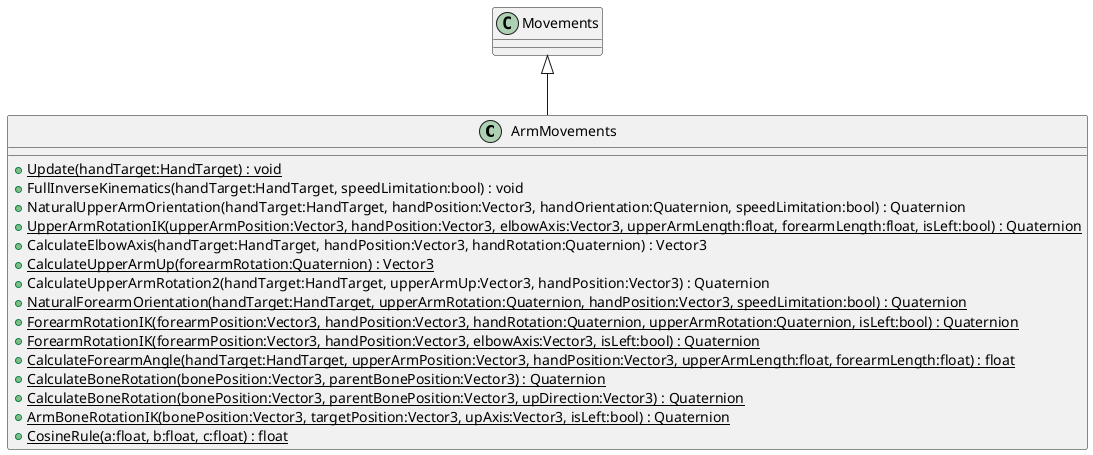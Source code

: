 @startuml
class ArmMovements {
    + {static} Update(handTarget:HandTarget) : void
    + FullInverseKinematics(handTarget:HandTarget, speedLimitation:bool) : void
    + NaturalUpperArmOrientation(handTarget:HandTarget, handPosition:Vector3, handOrientation:Quaternion, speedLimitation:bool) : Quaternion
    + {static} UpperArmRotationIK(upperArmPosition:Vector3, handPosition:Vector3, elbowAxis:Vector3, upperArmLength:float, forearmLength:float, isLeft:bool) : Quaternion
    + CalculateElbowAxis(handTarget:HandTarget, handPosition:Vector3, handRotation:Quaternion) : Vector3
    + {static} CalculateUpperArmUp(forearmRotation:Quaternion) : Vector3
    + CalculateUpperArmRotation2(handTarget:HandTarget, upperArmUp:Vector3, handPosition:Vector3) : Quaternion
    + {static} NaturalForearmOrientation(handTarget:HandTarget, upperArmRotation:Quaternion, handPosition:Vector3, speedLimitation:bool) : Quaternion
    + {static} ForearmRotationIK(forearmPosition:Vector3, handPosition:Vector3, handRotation:Quaternion, upperArmRotation:Quaternion, isLeft:bool) : Quaternion
    + {static} ForearmRotationIK(forearmPosition:Vector3, handPosition:Vector3, elbowAxis:Vector3, isLeft:bool) : Quaternion
    + {static} CalculateForearmAngle(handTarget:HandTarget, upperArmPosition:Vector3, handPosition:Vector3, upperArmLength:float, forearmLength:float) : float
    + {static} CalculateBoneRotation(bonePosition:Vector3, parentBonePosition:Vector3) : Quaternion
    + {static} CalculateBoneRotation(bonePosition:Vector3, parentBonePosition:Vector3, upDirection:Vector3) : Quaternion
    + {static} ArmBoneRotationIK(bonePosition:Vector3, targetPosition:Vector3, upAxis:Vector3, isLeft:bool) : Quaternion
    + {static} CosineRule(a:float, b:float, c:float) : float
}
Movements <|-- ArmMovements
@enduml
